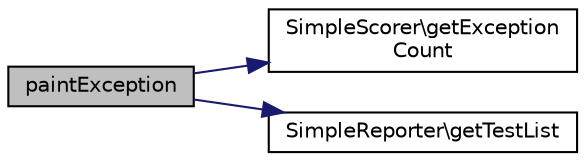 digraph "paintException"
{
  edge [fontname="Helvetica",fontsize="10",labelfontname="Helvetica",labelfontsize="10"];
  node [fontname="Helvetica",fontsize="10",shape=record];
  rankdir="LR";
  Node1 [label="paintException",height=0.2,width=0.4,color="black", fillcolor="grey75", style="filled" fontcolor="black"];
  Node1 -> Node2 [color="midnightblue",fontsize="10",style="solid",fontname="Helvetica"];
  Node2 [label="SimpleScorer\\getException\lCount",height=0.2,width=0.4,color="black", fillcolor="white", style="filled",URL="$class_simple_scorer.html#ab8398ec844d41fdcb82d0b4ed3a11adf"];
  Node1 -> Node3 [color="midnightblue",fontsize="10",style="solid",fontname="Helvetica"];
  Node3 [label="SimpleReporter\\getTestList",height=0.2,width=0.4,color="black", fillcolor="white", style="filled",URL="$class_simple_reporter.html#a6009e1d097a757744ce44ebd4126abf7"];
}
